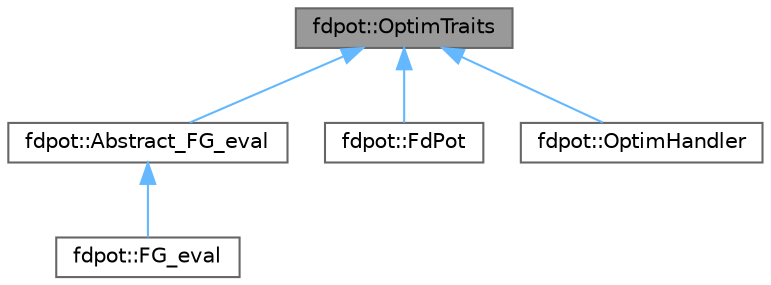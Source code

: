 digraph "fdpot::OptimTraits"
{
 // LATEX_PDF_SIZE
  bgcolor="transparent";
  edge [fontname=Helvetica,fontsize=10,labelfontname=Helvetica,labelfontsize=10];
  node [fontname=Helvetica,fontsize=10,shape=box,height=0.2,width=0.4];
  Node1 [label="fdpot::OptimTraits",height=0.2,width=0.4,color="gray40", fillcolor="grey60", style="filled", fontcolor="black",tooltip="Keeps the types for optimisation."];
  Node1 -> Node2 [dir="back",color="steelblue1",style="solid"];
  Node2 [label="fdpot::Abstract_FG_eval",height=0.2,width=0.4,color="gray40", fillcolor="white", style="filled",URL="$classfdpot_1_1_abstract___f_g__eval.html",tooltip="An abstract class to evaluate function and gradients."];
  Node2 -> Node3 [dir="back",color="steelblue1",style="solid"];
  Node3 [label="fdpot::FG_eval",height=0.2,width=0.4,color="gray40", fillcolor="white", style="filled",URL="$structfdpot_1_1_f_g__eval.html",tooltip=" "];
  Node1 -> Node4 [dir="back",color="steelblue1",style="solid"];
  Node4 [label="fdpot::FdPot",height=0.2,width=0.4,color="gray40", fillcolor="white", style="filled",URL="$classfdpot_1_1_fd_pot.html",tooltip=" "];
  Node1 -> Node5 [dir="back",color="steelblue1",style="solid"];
  Node5 [label="fdpot::OptimHandler",height=0.2,width=0.4,color="gray40", fillcolor="white", style="filled",URL="$structfdpot_1_1_optim_handler.html",tooltip="Interface class for optimisation."];
}
